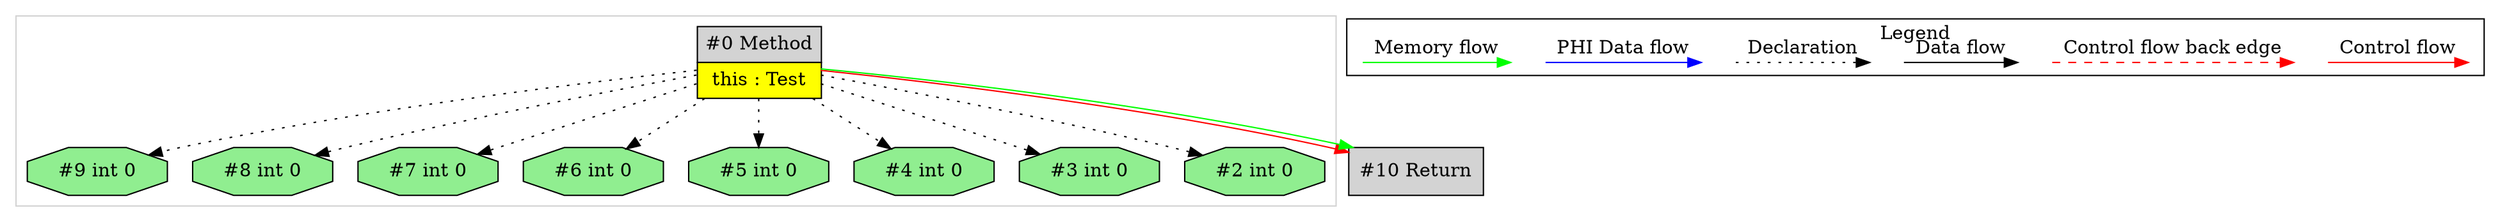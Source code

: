 digraph {
 ordering="in";
 node0[margin="0", label=<<table border="0" cellborder="1" cellspacing="0" cellpadding="5"><tr><td colspan="1">#0 Method</td></tr><tr><td port="prj1" bgcolor="yellow">this : Test</td></tr></table>>,shape=none, fillcolor=lightgrey, style=filled];
 node9[label="#9 int 0",shape=octagon, fillcolor=lightgreen, style=filled];
 node0 -> node9[style=dotted];
 node8[label="#8 int 0",shape=octagon, fillcolor=lightgreen, style=filled];
 node0 -> node8[style=dotted];
 node7[label="#7 int 0",shape=octagon, fillcolor=lightgreen, style=filled];
 node0 -> node7[style=dotted];
 node6[label="#6 int 0",shape=octagon, fillcolor=lightgreen, style=filled];
 node0 -> node6[style=dotted];
 node5[label="#5 int 0",shape=octagon, fillcolor=lightgreen, style=filled];
 node0 -> node5[style=dotted];
 node10[label="#10 Return",shape=box, fillcolor=lightgrey, style=filled];
 node0 -> node10[labeldistance=2, color=red, fontcolor=red];
 node0 -> node10[labeldistance=2, color=green, constraint=false];
 node4[label="#4 int 0",shape=octagon, fillcolor=lightgreen, style=filled];
 node0 -> node4[style=dotted];
 node3[label="#3 int 0",shape=octagon, fillcolor=lightgreen, style=filled];
 node0 -> node3[style=dotted];
 node2[label="#2 int 0",shape=octagon, fillcolor=lightgreen, style=filled];
 node0 -> node2[style=dotted];
 subgraph cluster_0 {
  color=lightgray;
  node0;
  node2;
  node3;
  node4;
  node5;
  node6;
  node7;
  node8;
  node9;
 }
 subgraph cluster_000 {
  label = "Legend";
  node [shape=point]
  {
   rank=same;
   c0 [style = invis];
   c1 [style = invis];
   c2 [style = invis];
   c3 [style = invis];
   d0 [style = invis];
   d1 [style = invis];
   d2 [style = invis];
   d3 [style = invis];
   d4 [style = invis];
   d5 [style = invis];
   d6 [style = invis];
   d7 [style = invis];
  }
  c0 -> c1 [label="Control flow", style=solid, color=red]
  c2 -> c3 [label="Control flow back edge", style=dashed, color=red]
  d0 -> d1 [label="Data flow"]
  d2 -> d3 [label="Declaration", style=dotted]
  d4 -> d5 [label="PHI Data flow", color=blue]
  d6 -> d7 [label="Memory flow", color=green]
 }

}

